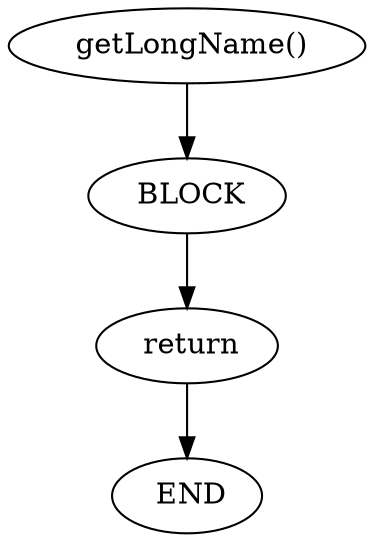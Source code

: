 digraph testGraph {
720[label=" getLongName()"]
722[label="BLOCK"]
720 -> 722[color=black]
722[label=" BLOCK"]
723[label="return"]
722 -> 723[color=black]
723[label=" return"]
721[label="END"]
723 -> 721[color=black]
721[label=" END"]
}
